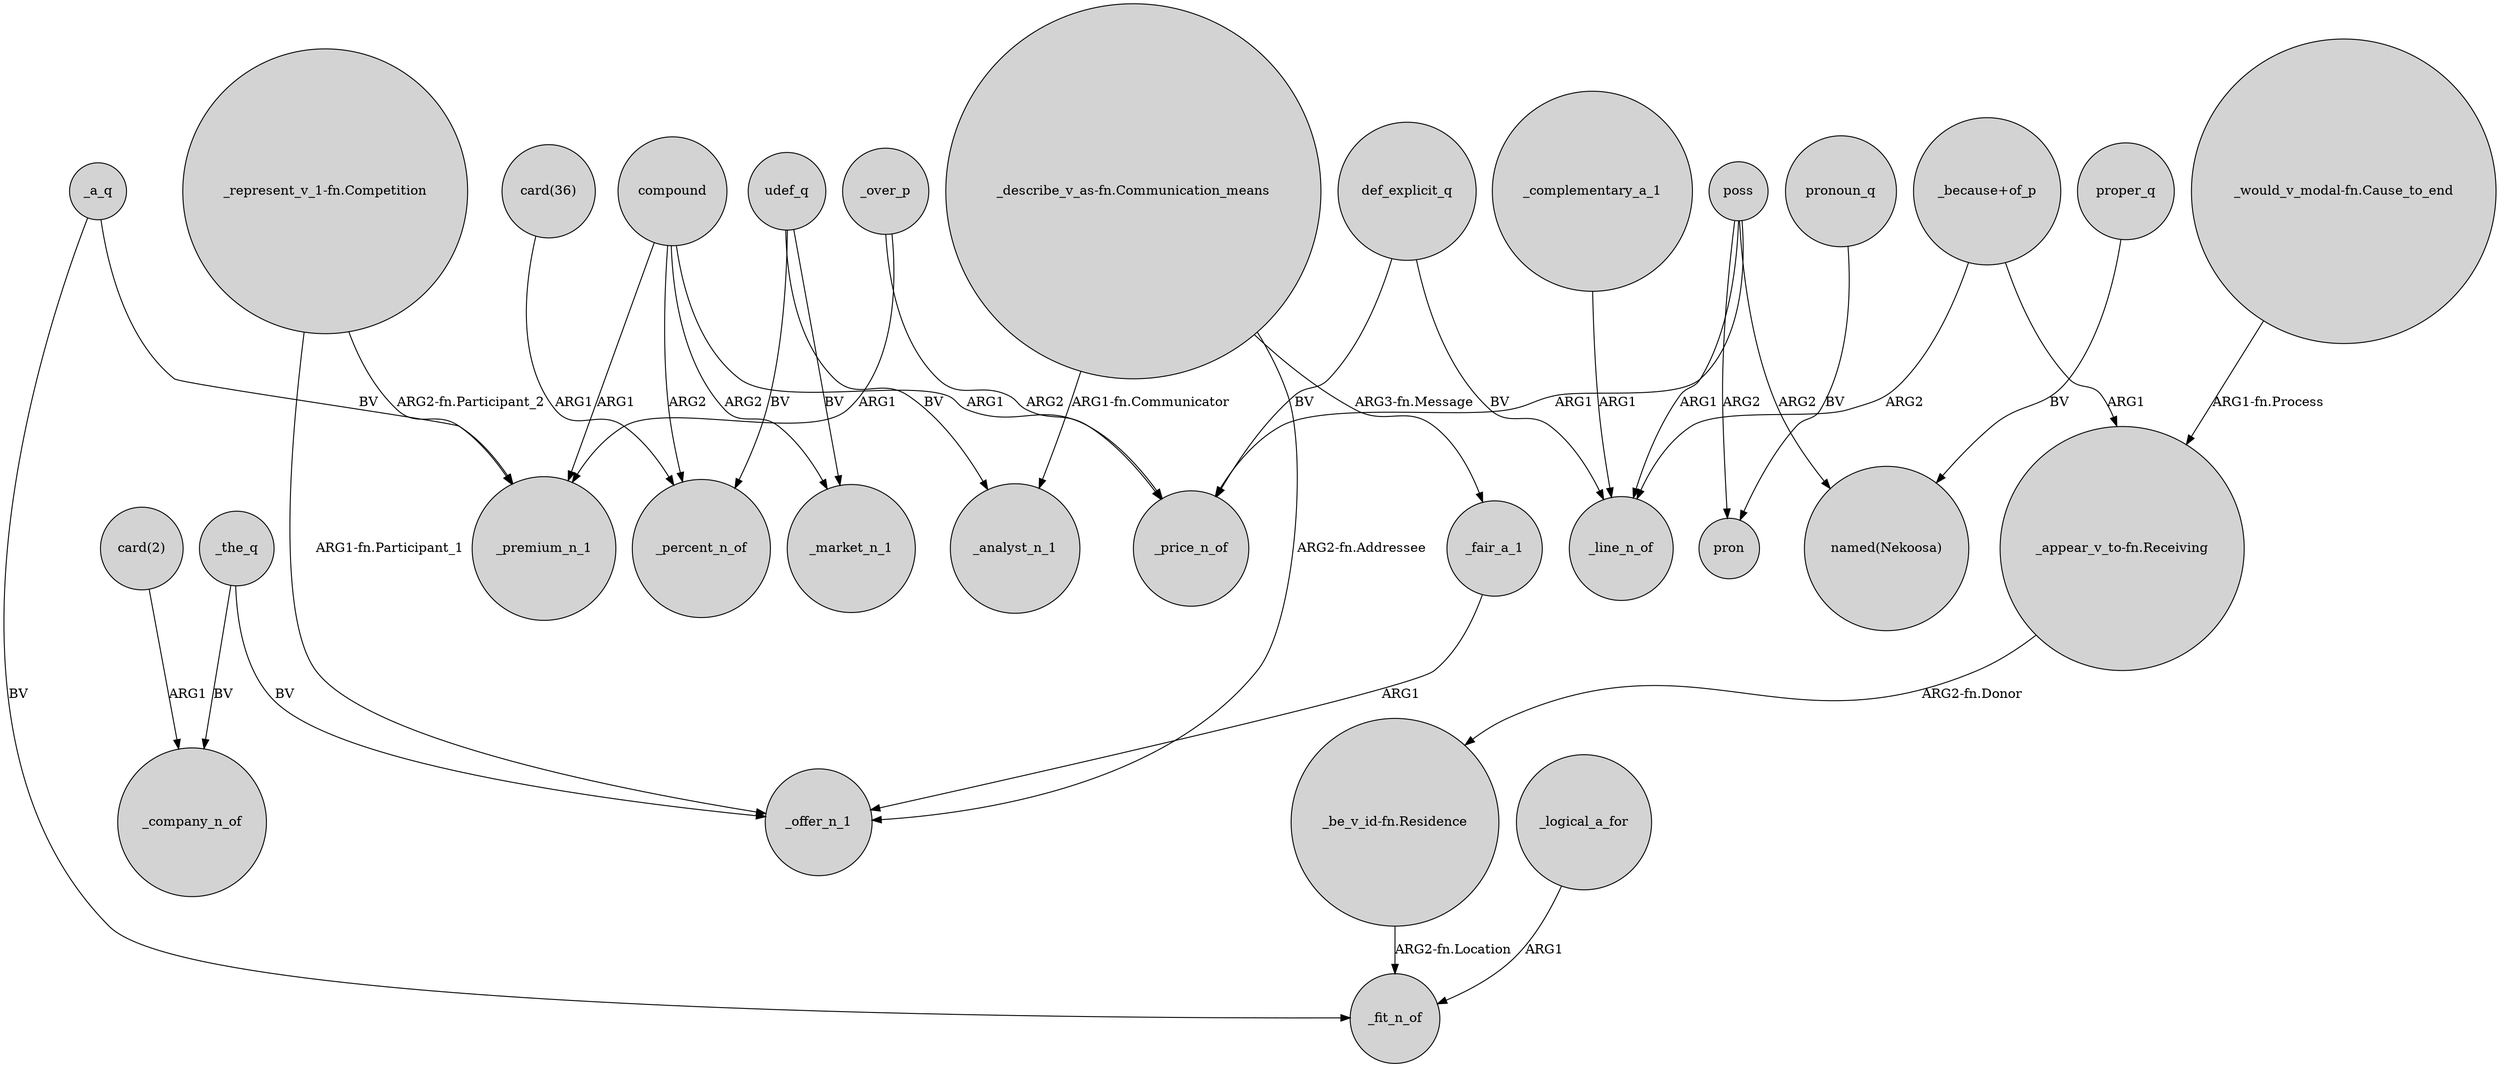 digraph {
	node [shape=circle style=filled]
	_a_q -> _premium_n_1 [label=BV]
	def_explicit_q -> _line_n_of [label=BV]
	udef_q -> _market_n_1 [label=BV]
	poss -> "named(Nekoosa)" [label=ARG2]
	udef_q -> _analyst_n_1 [label=BV]
	compound -> _market_n_1 [label=ARG2]
	"_describe_v_as-fn.Communication_means" -> _fair_a_1 [label="ARG3-fn.Message"]
	"_describe_v_as-fn.Communication_means" -> _analyst_n_1 [label="ARG1-fn.Communicator"]
	"_represent_v_1-fn.Competition" -> _offer_n_1 [label="ARG1-fn.Participant_1"]
	compound -> _premium_n_1 [label=ARG1]
	_over_p -> _premium_n_1 [label=ARG1]
	pronoun_q -> pron [label=BV]
	"_appear_v_to-fn.Receiving" -> "_be_v_id-fn.Residence" [label="ARG2-fn.Donor"]
	poss -> _price_n_of [label=ARG1]
	poss -> pron [label=ARG2]
	udef_q -> _percent_n_of [label=BV]
	"_represent_v_1-fn.Competition" -> _premium_n_1 [label="ARG2-fn.Participant_2"]
	_over_p -> _price_n_of [label=ARG2]
	compound -> _percent_n_of [label=ARG2]
	poss -> _line_n_of [label=ARG1]
	"_because+of_p" -> _line_n_of [label=ARG2]
	_the_q -> _offer_n_1 [label=BV]
	"_would_v_modal-fn.Cause_to_end" -> "_appear_v_to-fn.Receiving" [label="ARG1-fn.Process"]
	"_because+of_p" -> "_appear_v_to-fn.Receiving" [label=ARG1]
	_logical_a_for -> _fit_n_of [label=ARG1]
	_fair_a_1 -> _offer_n_1 [label=ARG1]
	"card(2)" -> _company_n_of [label=ARG1]
	"_describe_v_as-fn.Communication_means" -> _offer_n_1 [label="ARG2-fn.Addressee"]
	"_be_v_id-fn.Residence" -> _fit_n_of [label="ARG2-fn.Location"]
	_a_q -> _fit_n_of [label=BV]
	compound -> _price_n_of [label=ARG1]
	_the_q -> _company_n_of [label=BV]
	proper_q -> "named(Nekoosa)" [label=BV]
	"card(36)" -> _percent_n_of [label=ARG1]
	_complementary_a_1 -> _line_n_of [label=ARG1]
	def_explicit_q -> _price_n_of [label=BV]
}
